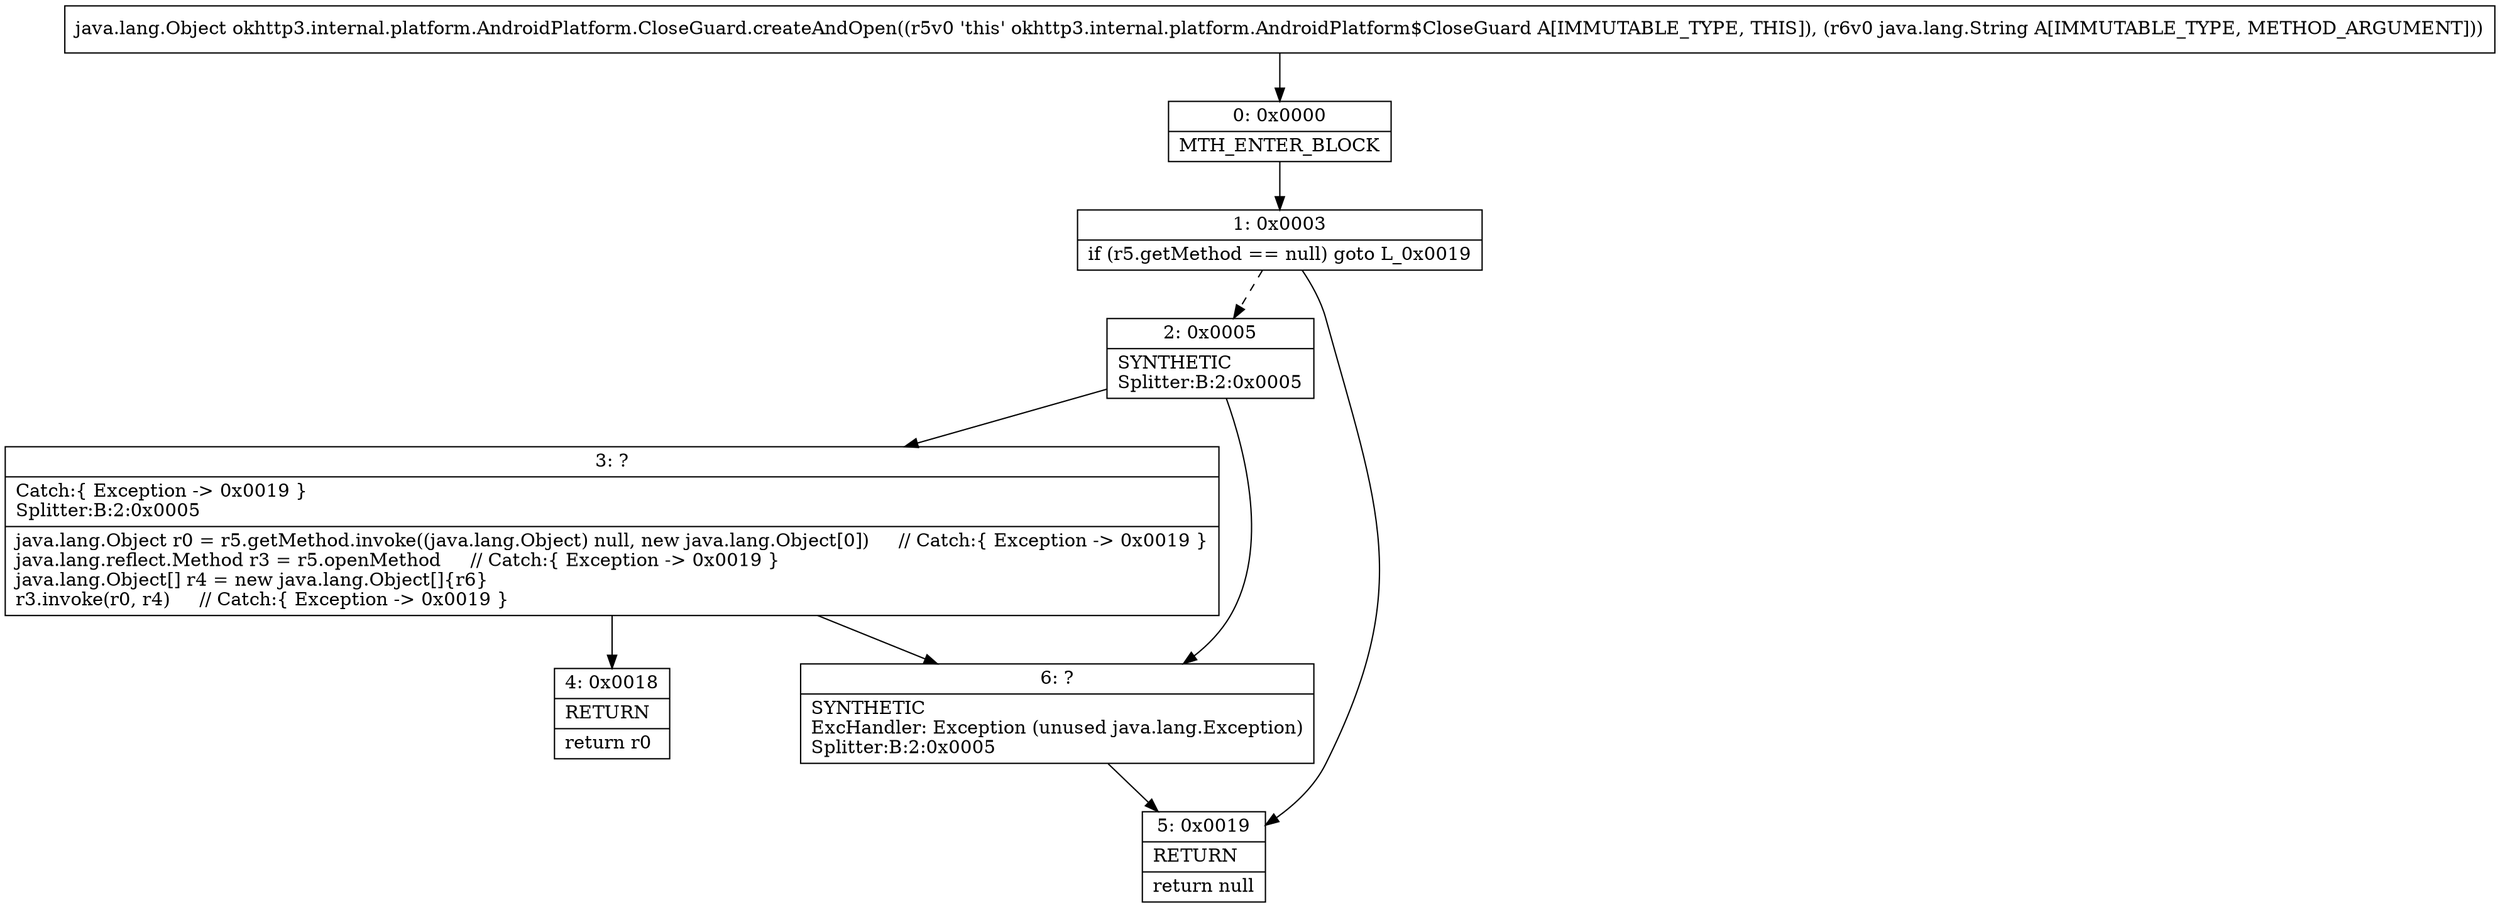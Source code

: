 digraph "CFG forokhttp3.internal.platform.AndroidPlatform.CloseGuard.createAndOpen(Ljava\/lang\/String;)Ljava\/lang\/Object;" {
Node_0 [shape=record,label="{0\:\ 0x0000|MTH_ENTER_BLOCK\l}"];
Node_1 [shape=record,label="{1\:\ 0x0003|if (r5.getMethod == null) goto L_0x0019\l}"];
Node_2 [shape=record,label="{2\:\ 0x0005|SYNTHETIC\lSplitter:B:2:0x0005\l}"];
Node_3 [shape=record,label="{3\:\ ?|Catch:\{ Exception \-\> 0x0019 \}\lSplitter:B:2:0x0005\l|java.lang.Object r0 = r5.getMethod.invoke((java.lang.Object) null, new java.lang.Object[0])     \/\/ Catch:\{ Exception \-\> 0x0019 \}\ljava.lang.reflect.Method r3 = r5.openMethod     \/\/ Catch:\{ Exception \-\> 0x0019 \}\ljava.lang.Object[] r4 = new java.lang.Object[]\{r6\}\lr3.invoke(r0, r4)     \/\/ Catch:\{ Exception \-\> 0x0019 \}\l}"];
Node_4 [shape=record,label="{4\:\ 0x0018|RETURN\l|return r0\l}"];
Node_5 [shape=record,label="{5\:\ 0x0019|RETURN\l|return null\l}"];
Node_6 [shape=record,label="{6\:\ ?|SYNTHETIC\lExcHandler: Exception (unused java.lang.Exception)\lSplitter:B:2:0x0005\l}"];
MethodNode[shape=record,label="{java.lang.Object okhttp3.internal.platform.AndroidPlatform.CloseGuard.createAndOpen((r5v0 'this' okhttp3.internal.platform.AndroidPlatform$CloseGuard A[IMMUTABLE_TYPE, THIS]), (r6v0 java.lang.String A[IMMUTABLE_TYPE, METHOD_ARGUMENT])) }"];
MethodNode -> Node_0;
Node_0 -> Node_1;
Node_1 -> Node_2[style=dashed];
Node_1 -> Node_5;
Node_2 -> Node_3;
Node_2 -> Node_6;
Node_3 -> Node_4;
Node_3 -> Node_6;
Node_6 -> Node_5;
}

